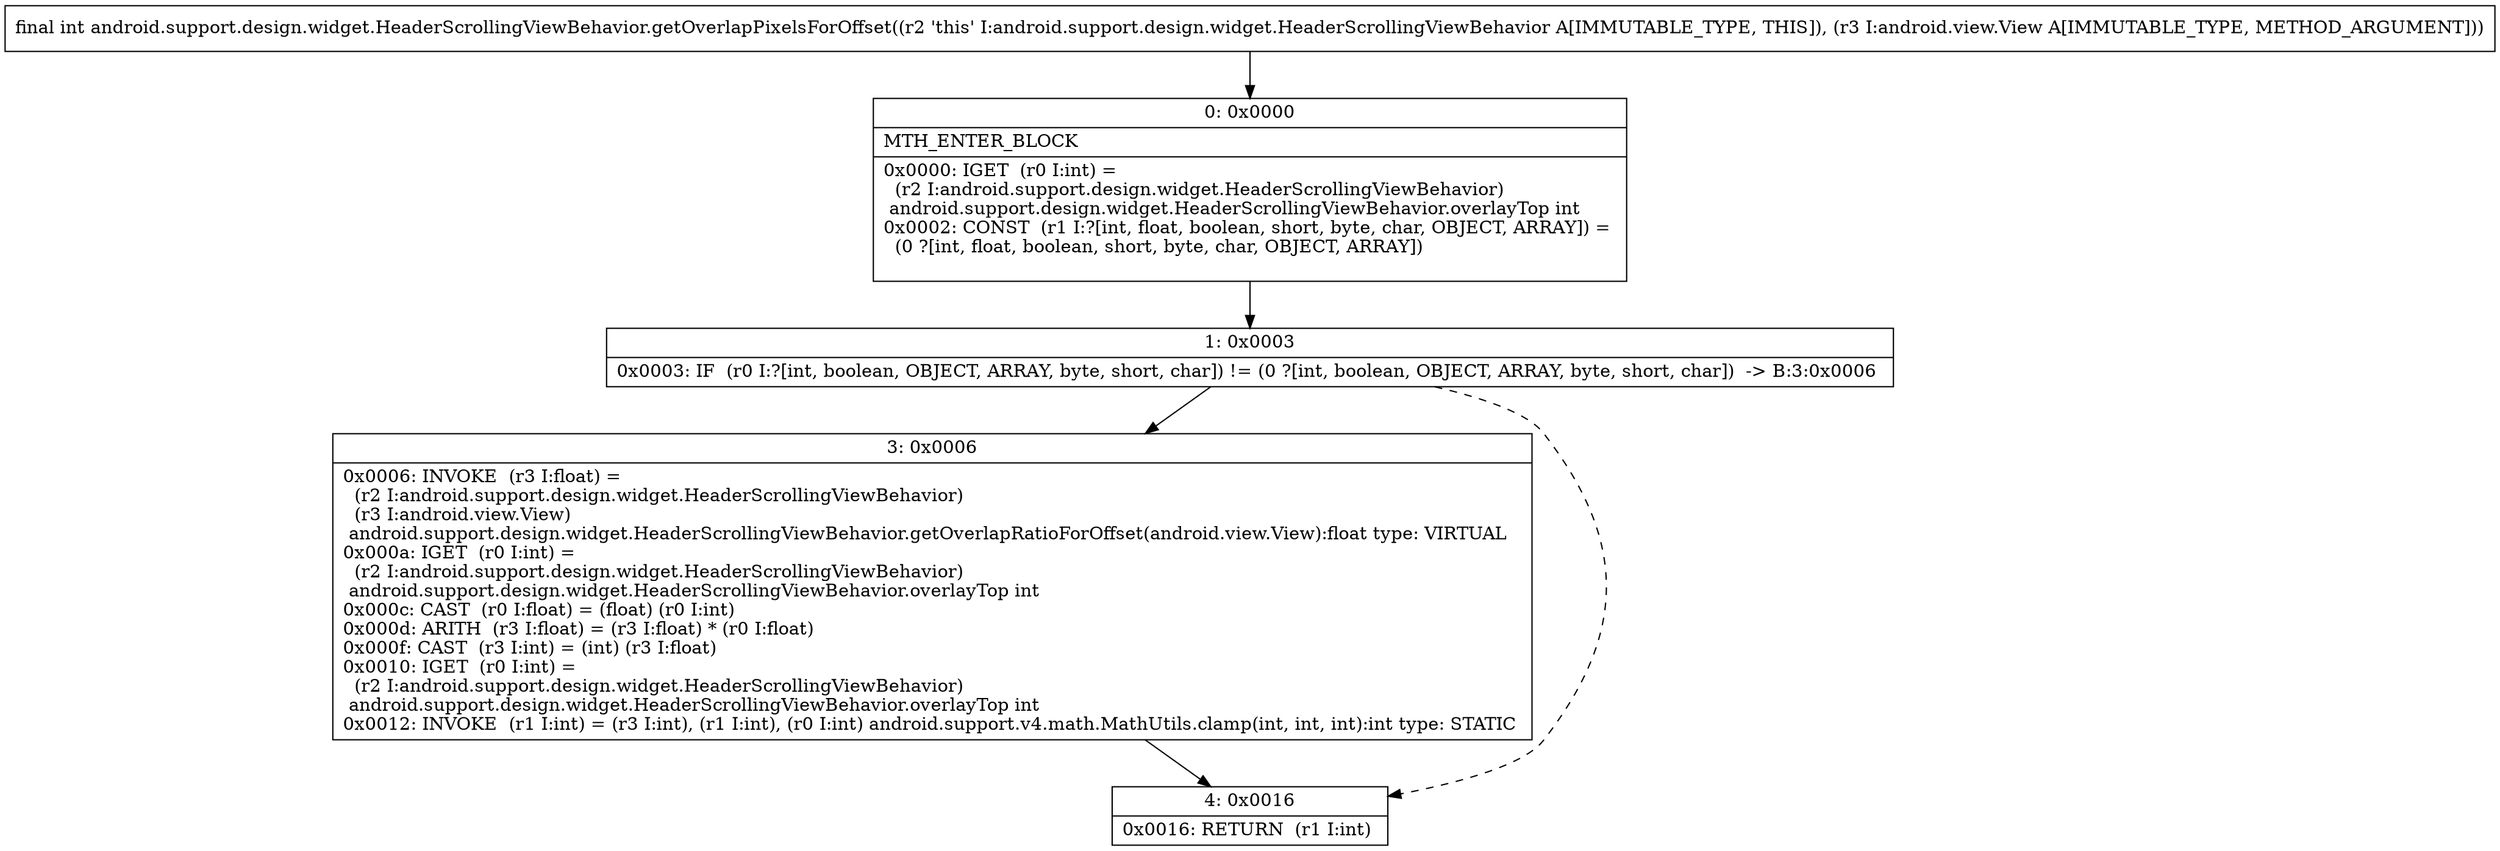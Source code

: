 digraph "CFG forandroid.support.design.widget.HeaderScrollingViewBehavior.getOverlapPixelsForOffset(Landroid\/view\/View;)I" {
Node_0 [shape=record,label="{0\:\ 0x0000|MTH_ENTER_BLOCK\l|0x0000: IGET  (r0 I:int) = \l  (r2 I:android.support.design.widget.HeaderScrollingViewBehavior)\l android.support.design.widget.HeaderScrollingViewBehavior.overlayTop int \l0x0002: CONST  (r1 I:?[int, float, boolean, short, byte, char, OBJECT, ARRAY]) = \l  (0 ?[int, float, boolean, short, byte, char, OBJECT, ARRAY])\l \l}"];
Node_1 [shape=record,label="{1\:\ 0x0003|0x0003: IF  (r0 I:?[int, boolean, OBJECT, ARRAY, byte, short, char]) != (0 ?[int, boolean, OBJECT, ARRAY, byte, short, char])  \-\> B:3:0x0006 \l}"];
Node_3 [shape=record,label="{3\:\ 0x0006|0x0006: INVOKE  (r3 I:float) = \l  (r2 I:android.support.design.widget.HeaderScrollingViewBehavior)\l  (r3 I:android.view.View)\l android.support.design.widget.HeaderScrollingViewBehavior.getOverlapRatioForOffset(android.view.View):float type: VIRTUAL \l0x000a: IGET  (r0 I:int) = \l  (r2 I:android.support.design.widget.HeaderScrollingViewBehavior)\l android.support.design.widget.HeaderScrollingViewBehavior.overlayTop int \l0x000c: CAST  (r0 I:float) = (float) (r0 I:int) \l0x000d: ARITH  (r3 I:float) = (r3 I:float) * (r0 I:float) \l0x000f: CAST  (r3 I:int) = (int) (r3 I:float) \l0x0010: IGET  (r0 I:int) = \l  (r2 I:android.support.design.widget.HeaderScrollingViewBehavior)\l android.support.design.widget.HeaderScrollingViewBehavior.overlayTop int \l0x0012: INVOKE  (r1 I:int) = (r3 I:int), (r1 I:int), (r0 I:int) android.support.v4.math.MathUtils.clamp(int, int, int):int type: STATIC \l}"];
Node_4 [shape=record,label="{4\:\ 0x0016|0x0016: RETURN  (r1 I:int) \l}"];
MethodNode[shape=record,label="{final int android.support.design.widget.HeaderScrollingViewBehavior.getOverlapPixelsForOffset((r2 'this' I:android.support.design.widget.HeaderScrollingViewBehavior A[IMMUTABLE_TYPE, THIS]), (r3 I:android.view.View A[IMMUTABLE_TYPE, METHOD_ARGUMENT])) }"];
MethodNode -> Node_0;
Node_0 -> Node_1;
Node_1 -> Node_3;
Node_1 -> Node_4[style=dashed];
Node_3 -> Node_4;
}

